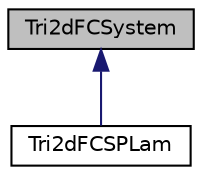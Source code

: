 digraph "Tri2dFCSystem"
{
  edge [fontname="Helvetica",fontsize="10",labelfontname="Helvetica",labelfontsize="10"];
  node [fontname="Helvetica",fontsize="10",shape=record];
  Node1 [label="Tri2dFCSystem",height=0.2,width=0.4,color="black", fillcolor="grey75", style="filled" fontcolor="black"];
  Node1 -> Node2 [dir="back",color="midnightblue",fontsize="10",style="solid",fontname="Helvetica"];
  Node2 [label="Tri2dFCSPLam",height=0.2,width=0.4,color="black", fillcolor="white", style="filled",URL="$classTri2dFCSPLam.html",tooltip="Class Tri2dFCSPLam holds the data and specifies the operations for the single phase inviscid or lamin..."];
}
